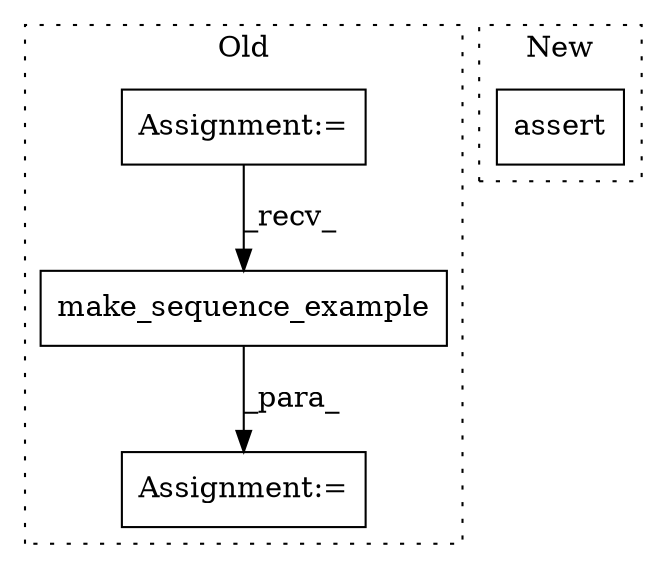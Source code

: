 digraph G {
subgraph cluster0 {
1 [label="make_sequence_example" a="32" s="16927,16980" l="22,1" shape="box"];
3 [label="Assignment:=" a="7" s="16406" l="15" shape="box"];
4 [label="Assignment:=" a="7" s="16910" l="1" shape="box"];
label = "Old";
style="dotted";
}
subgraph cluster1 {
2 [label="assert" a="32" s="16708,16742" l="12,1" shape="box"];
label = "New";
style="dotted";
}
1 -> 4 [label="_para_"];
3 -> 1 [label="_recv_"];
}